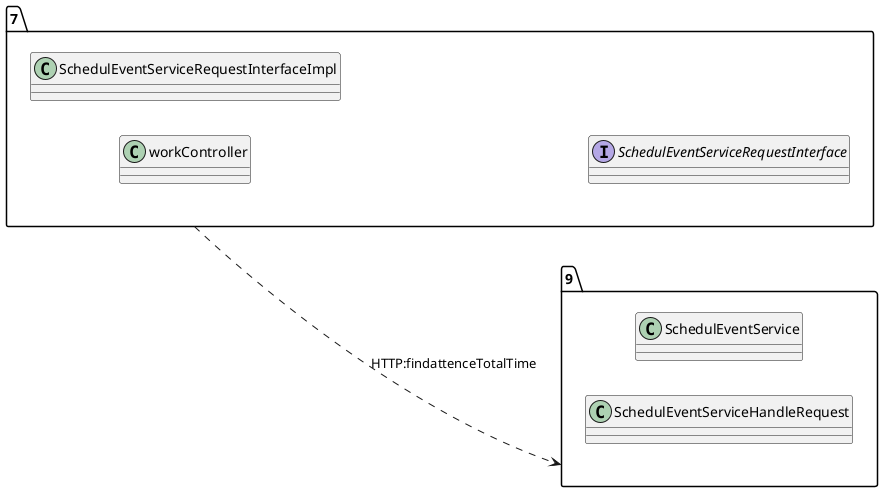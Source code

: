 @startuml 
allow_mixing
left to right direction
package "7"{
class workController
class SchedulEventServiceRequestInterfaceImpl
interface SchedulEventServiceRequestInterface

}
package "9"{
class SchedulEventService
class SchedulEventServiceHandleRequest

}
"7" ..> "9":HTTP:findattenceTotalTime
@enduml